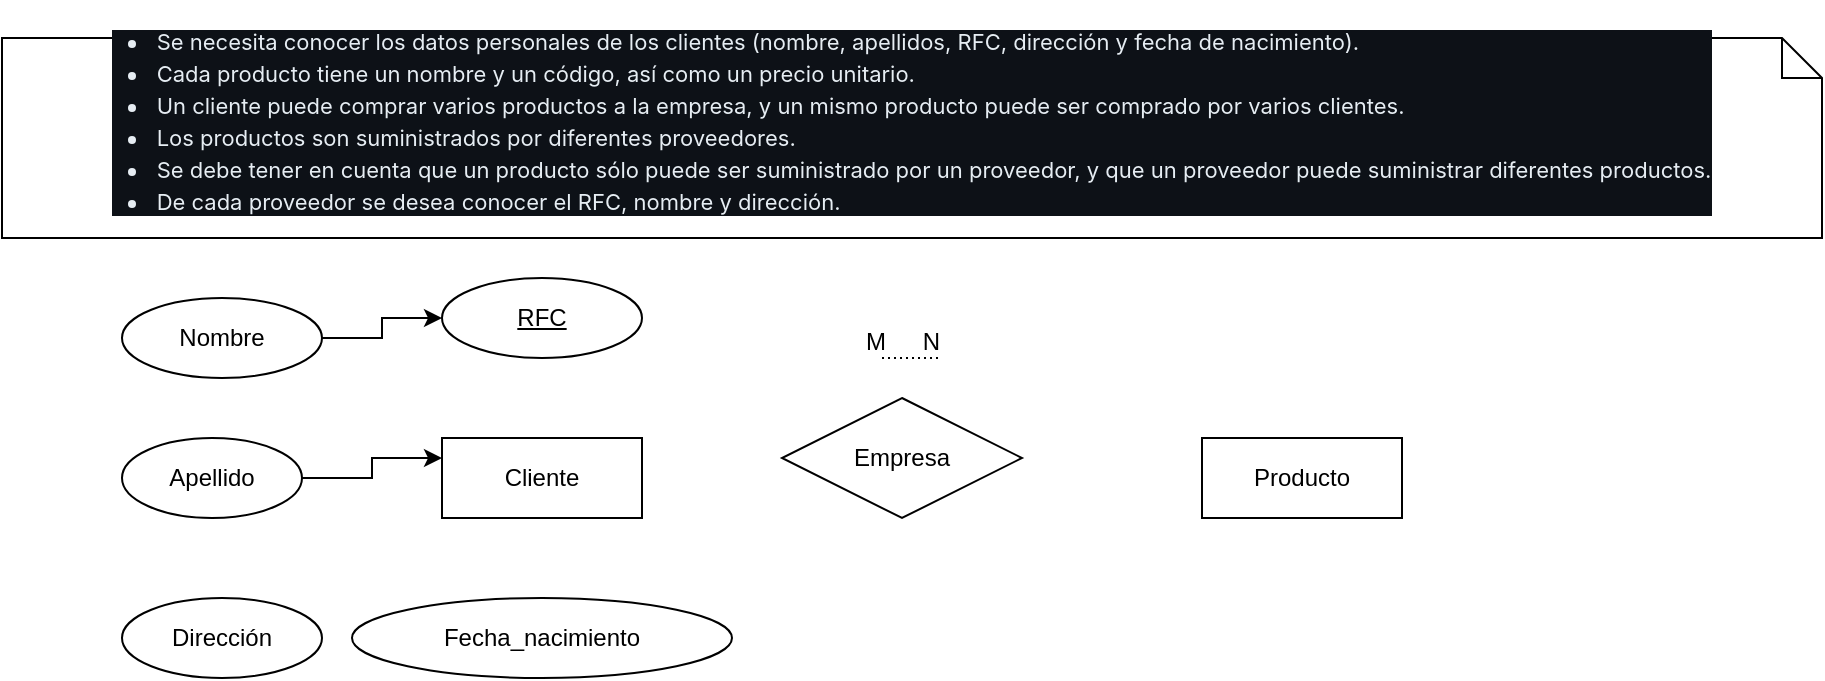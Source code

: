 <mxfile version="21.6.9" type="github">
  <diagram name="Página-1" id="YRrxscmIG7051MTdeDOo">
    <mxGraphModel dx="857" dy="470" grid="1" gridSize="10" guides="1" tooltips="1" connect="1" arrows="1" fold="1" page="1" pageScale="1" pageWidth="827" pageHeight="1169" math="0" shadow="0">
      <root>
        <mxCell id="0" />
        <mxCell id="1" parent="0" />
        <mxCell id="bOBayo8HfqDC3svuPsRR-1" value="&lt;font style=&quot;font-size: 11px;&quot;&gt;&lt;br&gt;&lt;/font&gt;&lt;ul style=&quot;box-sizing: border-box; padding-left: 2em; margin-top: 0px; margin-bottom: 16px; color: rgb(230, 237, 243); font-family: -apple-system, BlinkMacSystemFont, &amp;quot;Segoe UI&amp;quot;, &amp;quot;Noto Sans&amp;quot;, Helvetica, Arial, sans-serif, &amp;quot;Apple Color Emoji&amp;quot;, &amp;quot;Segoe UI Emoji&amp;quot;; font-style: normal; font-variant-ligatures: normal; font-variant-caps: normal; font-weight: 400; letter-spacing: normal; orphans: 2; text-align: start; text-indent: 0px; text-transform: none; widows: 2; word-spacing: 0px; -webkit-text-stroke-width: 0px; background-color: rgb(13, 17, 23); text-decoration-thickness: initial; text-decoration-style: initial; text-decoration-color: initial; font-size: 11px;&quot; dir=&quot;auto&quot;&gt;&lt;li style=&quot;box-sizing: border-box;&quot;&gt;&lt;font style=&quot;font-size: 11px;&quot;&gt;Se necesita conocer los datos personales de los clientes (nombre, apellidos, RFC, dirección y fecha de nacimiento).&lt;/font&gt;&lt;/li&gt;&lt;li style=&quot;box-sizing: border-box; margin-top: 0.25em;&quot;&gt;&lt;font style=&quot;font-size: 11px;&quot;&gt;Cada producto tiene un nombre y un código, así como un precio unitario.&lt;/font&gt;&lt;/li&gt;&lt;li style=&quot;box-sizing: border-box; margin-top: 0.25em;&quot;&gt;&lt;font style=&quot;font-size: 11px;&quot;&gt;Un cliente puede comprar varios productos a la empresa, y un mismo producto puede ser comprado por varios clientes.&lt;/font&gt;&lt;/li&gt;&lt;li style=&quot;box-sizing: border-box; margin-top: 0.25em;&quot;&gt;&lt;font style=&quot;font-size: 11px;&quot;&gt;Los productos son suministrados por diferentes proveedores.&lt;/font&gt;&lt;/li&gt;&lt;li style=&quot;box-sizing: border-box; margin-top: 0.25em;&quot;&gt;&lt;font style=&quot;font-size: 11px;&quot;&gt;Se debe tener en cuenta que un producto sólo puede ser suministrado por un proveedor, y que un proveedor puede suministrar diferentes productos.&lt;/font&gt;&lt;/li&gt;&lt;li style=&quot;box-sizing: border-box; margin-top: 0.25em;&quot;&gt;&lt;font style=&quot;font-size: 11px;&quot;&gt;De cada proveedor se desea conocer el RFC, nombre y dirección.&lt;/font&gt;&lt;/li&gt;&lt;/ul&gt;&lt;font style=&quot;font-size: 11px;&quot;&gt;&lt;br&gt;&lt;/font&gt;" style="shape=note;size=20;whiteSpace=wrap;html=1;" vertex="1" parent="1">
          <mxGeometry x="40" y="40" width="910" height="100" as="geometry" />
        </mxCell>
        <mxCell id="bOBayo8HfqDC3svuPsRR-2" value="Cliente" style="whiteSpace=wrap;html=1;align=center;" vertex="1" parent="1">
          <mxGeometry x="260" y="240" width="100" height="40" as="geometry" />
        </mxCell>
        <mxCell id="bOBayo8HfqDC3svuPsRR-3" value="Producto" style="whiteSpace=wrap;html=1;align=center;" vertex="1" parent="1">
          <mxGeometry x="640" y="240" width="100" height="40" as="geometry" />
        </mxCell>
        <mxCell id="bOBayo8HfqDC3svuPsRR-5" value="Empresa" style="shape=rhombus;perimeter=rhombusPerimeter;whiteSpace=wrap;html=1;align=center;" vertex="1" parent="1">
          <mxGeometry x="430" y="220" width="120" height="60" as="geometry" />
        </mxCell>
        <mxCell id="bOBayo8HfqDC3svuPsRR-14" style="edgeStyle=orthogonalEdgeStyle;rounded=0;orthogonalLoop=1;jettySize=auto;html=1;exitX=1;exitY=0.5;exitDx=0;exitDy=0;entryX=0;entryY=0.5;entryDx=0;entryDy=0;" edge="1" parent="1" source="bOBayo8HfqDC3svuPsRR-6" target="bOBayo8HfqDC3svuPsRR-9">
          <mxGeometry relative="1" as="geometry" />
        </mxCell>
        <mxCell id="bOBayo8HfqDC3svuPsRR-6" value="Nombre" style="ellipse;whiteSpace=wrap;html=1;align=center;" vertex="1" parent="1">
          <mxGeometry x="100" y="170" width="100" height="40" as="geometry" />
        </mxCell>
        <mxCell id="bOBayo8HfqDC3svuPsRR-15" style="edgeStyle=orthogonalEdgeStyle;rounded=0;orthogonalLoop=1;jettySize=auto;html=1;exitX=1;exitY=0.5;exitDx=0;exitDy=0;entryX=0;entryY=0.25;entryDx=0;entryDy=0;" edge="1" parent="1" source="bOBayo8HfqDC3svuPsRR-7" target="bOBayo8HfqDC3svuPsRR-2">
          <mxGeometry relative="1" as="geometry" />
        </mxCell>
        <mxCell id="bOBayo8HfqDC3svuPsRR-7" value="Apellido" style="ellipse;whiteSpace=wrap;html=1;align=center;" vertex="1" parent="1">
          <mxGeometry x="100" y="240" width="90" height="40" as="geometry" />
        </mxCell>
        <mxCell id="bOBayo8HfqDC3svuPsRR-8" value="Dirección" style="ellipse;whiteSpace=wrap;html=1;align=center;" vertex="1" parent="1">
          <mxGeometry x="100" y="320" width="100" height="40" as="geometry" />
        </mxCell>
        <mxCell id="bOBayo8HfqDC3svuPsRR-9" value="RFC" style="ellipse;whiteSpace=wrap;html=1;align=center;fontStyle=4;" vertex="1" parent="1">
          <mxGeometry x="260" y="160" width="100" height="40" as="geometry" />
        </mxCell>
        <mxCell id="bOBayo8HfqDC3svuPsRR-10" value="Fecha_nacimiento" style="ellipse;whiteSpace=wrap;html=1;align=center;" vertex="1" parent="1">
          <mxGeometry x="215" y="320" width="190" height="40" as="geometry" />
        </mxCell>
        <mxCell id="bOBayo8HfqDC3svuPsRR-11" value="" style="endArrow=none;html=1;rounded=0;dashed=1;dashPattern=1 2;" edge="1" parent="1">
          <mxGeometry relative="1" as="geometry">
            <mxPoint x="480" y="200" as="sourcePoint" />
            <mxPoint x="510" y="200" as="targetPoint" />
            <Array as="points" />
          </mxGeometry>
        </mxCell>
        <mxCell id="bOBayo8HfqDC3svuPsRR-12" value="M" style="resizable=0;html=1;whiteSpace=wrap;align=left;verticalAlign=bottom;" connectable="0" vertex="1" parent="bOBayo8HfqDC3svuPsRR-11">
          <mxGeometry x="-1" relative="1" as="geometry">
            <mxPoint x="-10" as="offset" />
          </mxGeometry>
        </mxCell>
        <mxCell id="bOBayo8HfqDC3svuPsRR-13" value="N" style="resizable=0;html=1;whiteSpace=wrap;align=right;verticalAlign=bottom;" connectable="0" vertex="1" parent="bOBayo8HfqDC3svuPsRR-11">
          <mxGeometry x="1" relative="1" as="geometry" />
        </mxCell>
      </root>
    </mxGraphModel>
  </diagram>
</mxfile>
